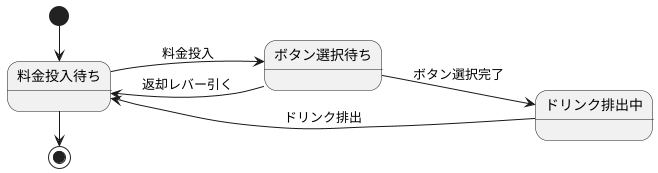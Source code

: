 @startuml
left to right direction

    [*] -> 料金投入待ち
    料金投入待ち --> ボタン選択待ち : 料金投入
    ボタン選択待ち --> ドリンク排出中 : ボタン選択完了
    ボタン選択待ち --> 料金投入待ち : 返却レバー引く
    ドリンク排出中 --> 料金投入待ち : ドリンク排出
    料金投入待ち -> [*]

@enduml